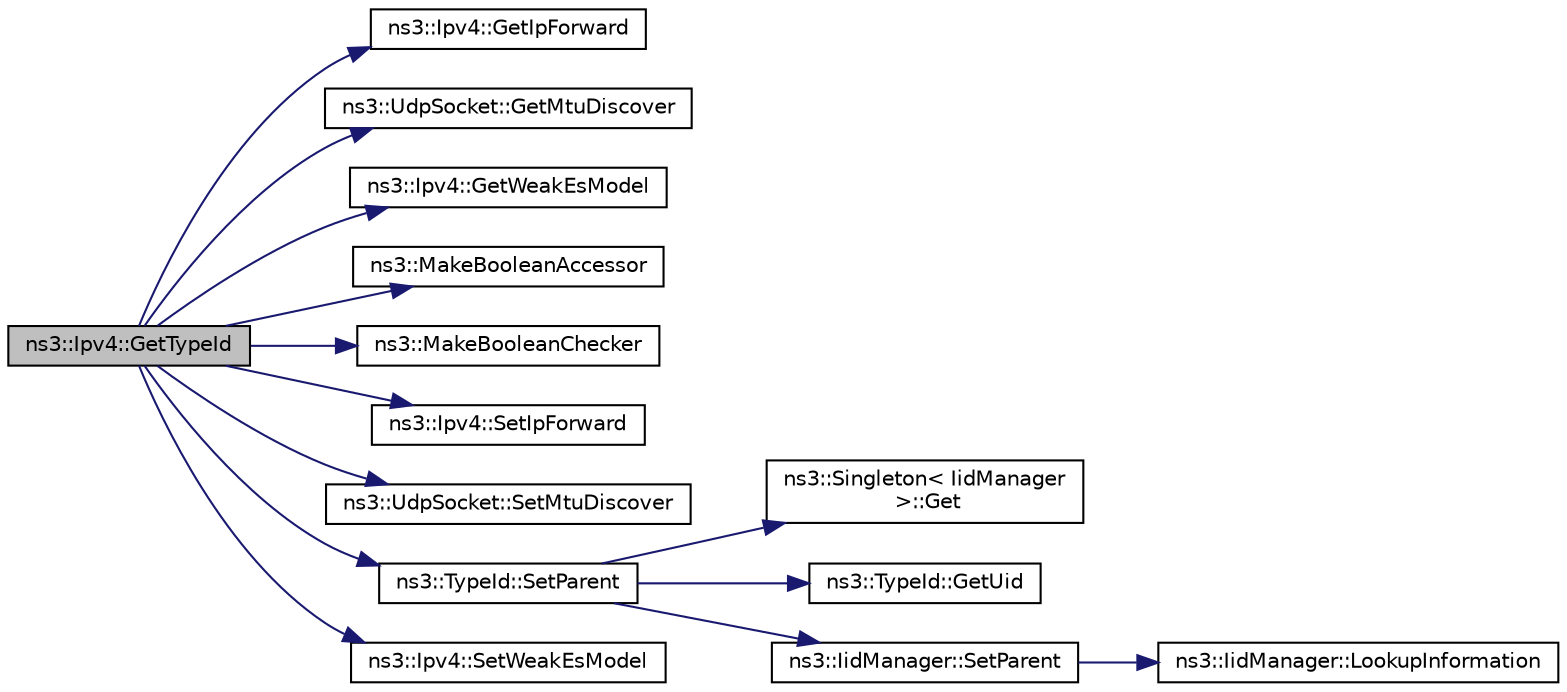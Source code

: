 digraph "ns3::Ipv4::GetTypeId"
{
 // LATEX_PDF_SIZE
  edge [fontname="Helvetica",fontsize="10",labelfontname="Helvetica",labelfontsize="10"];
  node [fontname="Helvetica",fontsize="10",shape=record];
  rankdir="LR";
  Node1 [label="ns3::Ipv4::GetTypeId",height=0.2,width=0.4,color="black", fillcolor="grey75", style="filled", fontcolor="black",tooltip="Get the type ID."];
  Node1 -> Node2 [color="midnightblue",fontsize="10",style="solid",fontname="Helvetica"];
  Node2 [label="ns3::Ipv4::GetIpForward",height=0.2,width=0.4,color="black", fillcolor="white", style="filled",URL="$classns3_1_1_ipv4.html#ac6803a68ed412d4aae3108afc2afd890",tooltip="Get the IP forwarding state."];
  Node1 -> Node3 [color="midnightblue",fontsize="10",style="solid",fontname="Helvetica"];
  Node3 [label="ns3::UdpSocket::GetMtuDiscover",height=0.2,width=0.4,color="black", fillcolor="white", style="filled",URL="$classns3_1_1_udp_socket.html#abd9c668464d5f89f17780fcd932777c2",tooltip="Get the MTU discover capability."];
  Node1 -> Node4 [color="midnightblue",fontsize="10",style="solid",fontname="Helvetica"];
  Node4 [label="ns3::Ipv4::GetWeakEsModel",height=0.2,width=0.4,color="black", fillcolor="white", style="filled",URL="$classns3_1_1_ipv4.html#a3d9882e80ef4e0e2375d89037f3ab5e1",tooltip="Get the Weak Es Model status."];
  Node1 -> Node5 [color="midnightblue",fontsize="10",style="solid",fontname="Helvetica"];
  Node5 [label="ns3::MakeBooleanAccessor",height=0.2,width=0.4,color="black", fillcolor="white", style="filled",URL="$group__attribute___boolean.html#ga96f46e6b949abfa2cb801d5d33d8bcc7",tooltip="Create an AttributeAccessor for a class data member, or a lone class get functor or set method."];
  Node1 -> Node6 [color="midnightblue",fontsize="10",style="solid",fontname="Helvetica"];
  Node6 [label="ns3::MakeBooleanChecker",height=0.2,width=0.4,color="black", fillcolor="white", style="filled",URL="$group__attribute___boolean.html#ga0be9dca06b271bca59b2c135178e1c10",tooltip=" "];
  Node1 -> Node7 [color="midnightblue",fontsize="10",style="solid",fontname="Helvetica"];
  Node7 [label="ns3::Ipv4::SetIpForward",height=0.2,width=0.4,color="black", fillcolor="white", style="filled",URL="$classns3_1_1_ipv4.html#a12decc8332283f56ba59b0aacb3498ca",tooltip="Set or unset the IP forwarding state."];
  Node1 -> Node8 [color="midnightblue",fontsize="10",style="solid",fontname="Helvetica"];
  Node8 [label="ns3::UdpSocket::SetMtuDiscover",height=0.2,width=0.4,color="black", fillcolor="white", style="filled",URL="$classns3_1_1_udp_socket.html#ae3f06fb2459a7c09f91068905a063a6a",tooltip="Set the MTU discover capability."];
  Node1 -> Node9 [color="midnightblue",fontsize="10",style="solid",fontname="Helvetica"];
  Node9 [label="ns3::TypeId::SetParent",height=0.2,width=0.4,color="black", fillcolor="white", style="filled",URL="$classns3_1_1_type_id.html#abaaca67ab7d2471067e7c275df0f7309",tooltip="Set the parent TypeId."];
  Node9 -> Node10 [color="midnightblue",fontsize="10",style="solid",fontname="Helvetica"];
  Node10 [label="ns3::Singleton\< IidManager\l \>::Get",height=0.2,width=0.4,color="black", fillcolor="white", style="filled",URL="$classns3_1_1_singleton.html#a80a2cd3c25a27ea72add7a9f7a141ffa",tooltip="Get a pointer to the singleton instance."];
  Node9 -> Node11 [color="midnightblue",fontsize="10",style="solid",fontname="Helvetica"];
  Node11 [label="ns3::TypeId::GetUid",height=0.2,width=0.4,color="black", fillcolor="white", style="filled",URL="$classns3_1_1_type_id.html#a429535085325d6f926724771446d9047",tooltip="Get the internal id of this TypeId."];
  Node9 -> Node12 [color="midnightblue",fontsize="10",style="solid",fontname="Helvetica"];
  Node12 [label="ns3::IidManager::SetParent",height=0.2,width=0.4,color="black", fillcolor="white", style="filled",URL="$classns3_1_1_iid_manager.html#a4042931260554c907699367b6811426f",tooltip="Set the parent of a type id."];
  Node12 -> Node13 [color="midnightblue",fontsize="10",style="solid",fontname="Helvetica"];
  Node13 [label="ns3::IidManager::LookupInformation",height=0.2,width=0.4,color="black", fillcolor="white", style="filled",URL="$classns3_1_1_iid_manager.html#a84af06b798b21fa700469a3ac5f65f3f",tooltip="Retrieve the information record for a type."];
  Node1 -> Node14 [color="midnightblue",fontsize="10",style="solid",fontname="Helvetica"];
  Node14 [label="ns3::Ipv4::SetWeakEsModel",height=0.2,width=0.4,color="black", fillcolor="white", style="filled",URL="$classns3_1_1_ipv4.html#a3bdaf12fbfaca276c1a60a3a7cd9b68c",tooltip="Set or unset the Weak Es Model."];
}
